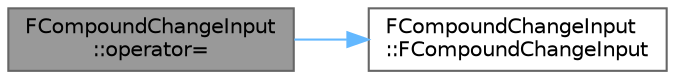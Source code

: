 digraph "FCompoundChangeInput::operator="
{
 // INTERACTIVE_SVG=YES
 // LATEX_PDF_SIZE
  bgcolor="transparent";
  edge [fontname=Helvetica,fontsize=10,labelfontname=Helvetica,labelfontsize=10];
  node [fontname=Helvetica,fontsize=10,shape=box,height=0.2,width=0.4];
  rankdir="LR";
  Node1 [id="Node000001",label="FCompoundChangeInput\l::operator=",height=0.2,width=0.4,color="gray40", fillcolor="grey60", style="filled", fontcolor="black",tooltip=" "];
  Node1 -> Node2 [id="edge1_Node000001_Node000002",color="steelblue1",style="solid",tooltip=" "];
  Node2 [id="Node000002",label="FCompoundChangeInput\l::FCompoundChangeInput",height=0.2,width=0.4,color="grey40", fillcolor="white", style="filled",URL="$d7/d0c/structFCompoundChangeInput.html#aceb13a15acbcfdc90a2b6fa5fd63ad89",tooltip=" "];
}
